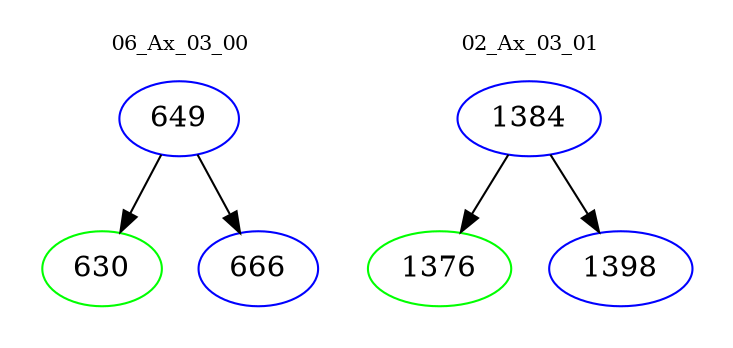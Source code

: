 digraph{
subgraph cluster_0 {
color = white
label = "06_Ax_03_00";
fontsize=10;
T0_649 [label="649", color="blue"]
T0_649 -> T0_630 [color="black"]
T0_630 [label="630", color="green"]
T0_649 -> T0_666 [color="black"]
T0_666 [label="666", color="blue"]
}
subgraph cluster_1 {
color = white
label = "02_Ax_03_01";
fontsize=10;
T1_1384 [label="1384", color="blue"]
T1_1384 -> T1_1376 [color="black"]
T1_1376 [label="1376", color="green"]
T1_1384 -> T1_1398 [color="black"]
T1_1398 [label="1398", color="blue"]
}
}
